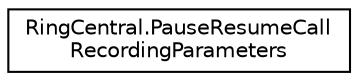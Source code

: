 digraph "Graphical Class Hierarchy"
{
 // LATEX_PDF_SIZE
  edge [fontname="Helvetica",fontsize="10",labelfontname="Helvetica",labelfontsize="10"];
  node [fontname="Helvetica",fontsize="10",shape=record];
  rankdir="LR";
  Node0 [label="RingCentral.PauseResumeCall\lRecordingParameters",height=0.2,width=0.4,color="black", fillcolor="white", style="filled",URL="$classRingCentral_1_1PauseResumeCallRecordingParameters.html",tooltip="Query parameters for operation pauseResumeCallRecording"];
}
